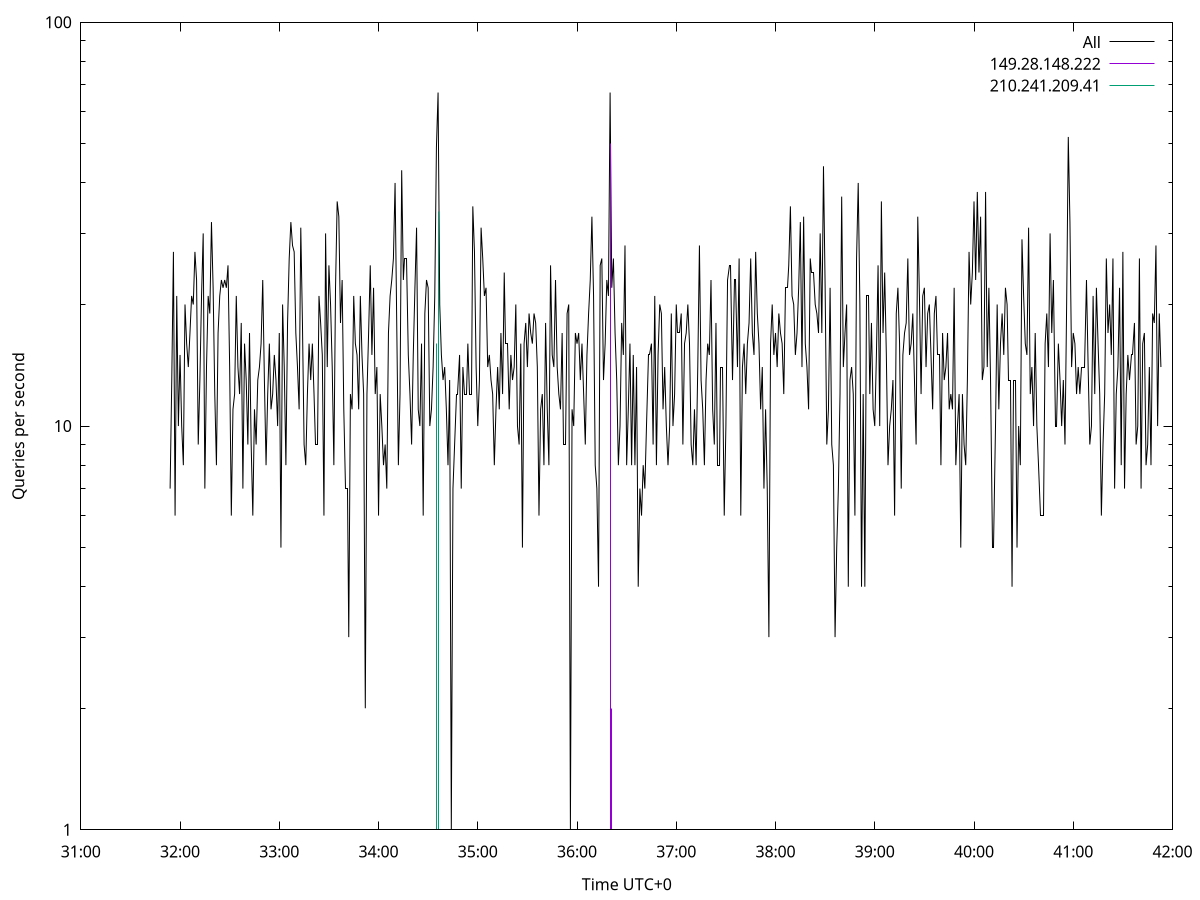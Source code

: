 set terminal pngcairo size 1024,768
set output 'Sun Jan  7 17:31:54 2024.png'
set ylabel 'Queries per second'
set xlabel 'Time UTC+0'
set xdata time
set timefmt "%s"
set log y
plot \
'-' using 1:2 linecolor 0 linetype 2 with lines title 'All', \
'-' using 1:2 linecolor 1 linetype 3 with impulses title "149.28.148.222", \
'-' using 1:2 linecolor 2 linetype 3 with impulses title "210.241.209.41"
1704623514 7
1704623515 13
1704623516 27
1704623517 6
1704623518 21
1704623519 10
1704623520 15
1704623521 10
1704623522 8
1704623523 20
1704623524 16
1704623525 14
1704623526 17
1704623527 21
1704623528 20
1704623529 27
1704623530 23
1704623531 9
1704623532 13
1704623533 21
1704623534 30
1704623535 7
1704623536 14
1704623537 21
1704623538 19
1704623539 32
1704623540 22
1704623541 12
1704623542 8
1704623543 17
1704623544 21
1704623545 23
1704623546 22
1704623547 23
1704623548 22
1704623549 25
1704623550 14
1704623551 6
1704623552 11
1704623553 12
1704623554 21
1704623555 14
1704623556 12
1704623557 18
1704623558 7
1704623559 16
1704623560 13
1704623561 9
1704623562 17
1704623563 9
1704623564 6
1704623565 11
1704623566 9
1704623567 13
1704623568 14
1704623569 16
1704623570 23
1704623571 13
1704623572 8
1704623573 12
1704623574 16
1704623575 11
1704623576 12
1704623577 15
1704623578 13
1704623579 10
1704623580 17
1704623581 5
1704623582 20
1704623583 14
1704623584 8
1704623585 18
1704623586 26
1704623587 32
1704623588 28
1704623589 27
1704623590 17
1704623591 14
1704623592 11
1704623593 31
1704623594 18
1704623595 9
1704623596 8
1704623597 12
1704623598 16
1704623599 13
1704623600 16
1704623601 12
1704623602 9
1704623603 9
1704623604 21
1704623605 18
1704623606 15
1704623607 6
1704623608 30
1704623609 14
1704623610 25
1704623611 20
1704623612 14
1704623613 8
1704623614 22
1704623615 36
1704623616 33
1704623617 18
1704623618 23
1704623619 11
1704623620 7
1704623621 7
1704623622 3
1704623623 12
1704623624 11
1704623625 21
1704623626 16
1704623627 15
1704623628 11
1704623629 21
1704623630 15
1704623631 12
1704623632 2
1704623633 12
1704623634 17
1704623635 25
1704623636 15
1704623637 22
1704623638 12
1704623639 14
1704623640 6
1704623641 12
1704623642 10
1704623643 8
1704623644 9
1704623645 7
1704623646 17
1704623647 21
1704623648 23
1704623649 26
1704623650 40
1704623651 18
1704623652 8
1704623653 12
1704623654 43
1704623655 23
1704623656 26
1704623657 26
1704623658 15
1704623659 12
1704623660 9
1704623661 15
1704623662 22
1704623663 31
1704623664 11
1704623665 10
1704623666 16
1704623667 6
1704623668 19
1704623669 23
1704623670 22
1704623671 10
1704623672 11
1704623673 14
1704623674 21
1704623675 49
1704623676 67
1704623677 20
1704623678 15
1704623679 13
1704623680 14
1704623681 11
1704623682 8
1704623683 13
1704623684 1
1704623685 7
1704623686 9
1704623687 12
1704623688 12
1704623689 15
1704623690 7
1704623691 14
1704623692 12
1704623693 12
1704623694 16
1704623695 12
1704623696 12
1704623697 35
1704623698 27
1704623699 14
1704623700 10
1704623701 13
1704623702 31
1704623703 26
1704623704 21
1704623705 22
1704623706 14
1704623707 15
1704623708 13
1704623709 12
1704623710 8
1704623711 11
1704623712 14
1704623713 11
1704623714 17
1704623715 12
1704623716 24
1704623717 16
1704623718 16
1704623719 11
1704623720 15
1704623721 13
1704623722 14
1704623723 20
1704623724 10
1704623725 9
1704623726 16
1704623727 5
1704623728 16
1704623729 18
1704623730 14
1704623731 19
1704623732 17
1704623733 16
1704623734 19
1704623735 18
1704623736 14
1704623737 6
1704623738 11
1704623739 12
1704623740 8
1704623741 18
1704623742 11
1704623743 8
1704623744 25
1704623745 15
1704623746 14
1704623747 23
1704623748 14
1704623749 12
1704623750 11
1704623751 17
1704623752 9
1704623753 9
1704623754 19
1704623755 20
1704623756 1
1704623757 11
1704623758 10
1704623759 17
1704623760 16
1704623761 17
1704623762 13
1704623763 16
1704623764 12
1704623765 9
1704623766 15
1704623767 19
1704623768 23
1704623769 33
1704623770 21
1704623771 8
1704623772 7
1704623773 4
1704623774 25
1704623775 26
1704623776 13
1704623777 16
1704623778 23
1704623779 21
1704623780 67
1704623781 22
1704623782 26
1704623783 17
1704623784 13
1704623785 8
1704623786 10
1704623787 18
1704623788 15
1704623789 28
1704623790 8
1704623791 11
1704623792 16
1704623793 8
1704623794 15
1704623795 8
1704623796 14
1704623797 4
1704623798 7
1704623799 6
1704623800 8
1704623801 7
1704623802 10
1704623803 15
1704623804 15
1704623805 16
1704623806 9
1704623807 21
1704623808 8
1704623809 15
1704623810 20
1704623811 19
1704623812 11
1704623813 14
1704623814 10
1704623815 8
1704623816 10
1704623817 19
1704623818 10
1704623819 12
1704623820 20
1704623821 17
1704623822 17
1704623823 19
1704623824 9
1704623825 16
1704623826 17
1704623827 20
1704623828 16
1704623829 9
1704623830 8
1704623831 11
1704623832 8
1704623833 14
1704623834 28
1704623835 13
1704623836 11
1704623837 8
1704623838 13
1704623839 16
1704623840 15
1704623841 23
1704623842 11
1704623843 9
1704623844 18
1704623845 8
1704623846 8
1704623847 14
1704623848 14
1704623849 6
1704623850 10
1704623851 23
1704623852 25
1704623853 25
1704623854 13
1704623855 23
1704623856 23
1704623857 14
1704623858 26
1704623859 6
1704623860 14
1704623861 16
1704623862 12
1704623863 16
1704623864 18
1704623865 26
1704623866 17
1704623867 15
1704623868 27
1704623869 19
1704623870 16
1704623871 11
1704623872 14
1704623873 7
1704623874 11
1704623875 7
1704623876 3
1704623877 16
1704623878 20
1704623879 15
1704623880 17
1704623881 14
1704623882 19
1704623883 17
1704623884 16
1704623885 12
1704623886 22
1704623887 22
1704623888 25
1704623889 35
1704623890 21
1704623891 20
1704623892 15
1704623893 17
1704623894 22
1704623895 32
1704623896 14
1704623897 33
1704623898 16
1704623899 14
1704623900 11
1704623901 26
1704623902 24
1704623903 24
1704623904 20
1704623905 19
1704623906 17
1704623907 30
1704623908 17
1704623909 44
1704623910 22
1704623911 9
1704623912 11
1704623913 22
1704623914 9
1704623915 8
1704623916 3
1704623917 5
1704623918 7
1704623919 12
1704623920 37
1704623921 14
1704623922 17
1704623923 20
1704623924 4
1704623925 13
1704623926 14
1704623927 12
1704623928 6
1704623929 26
1704623930 40
1704623931 20
1704623932 4
1704623933 12
1704623934 4
1704623935 21
1704623936 21
1704623937 12
1704623938 18
1704623939 11
1704623940 10
1704623941 15
1704623942 25
1704623943 10
1704623944 36
1704623945 17
1704623946 24
1704623947 15
1704623948 8
1704623949 10
1704623950 11
1704623951 13
1704623952 6
1704623953 19
1704623954 22
1704623955 16
1704623956 7
1704623957 15
1704623958 17
1704623959 18
1704623960 26
1704623961 15
1704623962 16
1704623963 19
1704623964 13
1704623965 9
1704623966 33
1704623967 21
1704623968 12
1704623969 21
1704623970 22
1704623971 14
1704623972 19
1704623973 20
1704623974 15
1704623975 11
1704623976 19
1704623977 21
1704623978 15
1704623979 15
1704623980 8
1704623981 17
1704623982 13
1704623983 14
1704623984 17
1704623985 11
1704623986 12
1704623987 11
1704623988 22
1704623989 8
1704623990 10
1704623991 12
1704623992 5
1704623993 12
1704623994 9
1704623995 8
1704623996 13
1704623997 27
1704623998 20
1704623999 24
1704624000 36
1704624001 23
1704624002 38
1704624003 24
1704624004 33
1704624005 13
1704624006 14
1704624007 38
1704624008 14
1704624009 22
1704624010 13
1704624011 5
1704624012 5
1704624013 10
1704624014 20
1704624015 11
1704624016 16
1704624017 19
1704624018 15
1704624019 22
1704624020 20
1704624021 13
1704624022 13
1704624023 4
1704624024 13
1704624025 13
1704624026 5
1704624027 10
1704624028 8
1704624029 29
1704624030 21
1704624031 16
1704624032 15
1704624033 31
1704624034 12
1704624035 14
1704624036 10
1704624037 17
1704624038 10
1704624039 8
1704624040 6
1704624041 6
1704624042 6
1704624043 16
1704624044 19
1704624045 14
1704624046 30
1704624047 17
1704624048 23
1704624049 10
1704624050 10
1704624051 16
1704624052 13
1704624053 10
1704624054 13
1704624055 9
1704624056 20
1704624057 52
1704624058 32
1704624059 14
1704624060 17
1704624061 16
1704624062 12
1704624063 14
1704624064 12
1704624065 14
1704624066 14
1704624067 14
1704624068 23
1704624069 14
1704624070 9
1704624071 10
1704624072 21
1704624073 12
1704624074 22
1704624075 16
1704624076 12
1704624077 6
1704624078 9
1704624079 12
1704624080 26
1704624081 17
1704624082 20
1704624083 15
1704624084 26
1704624085 7
1704624086 12
1704624087 14
1704624088 22
1704624089 8
1704624090 27
1704624091 7
1704624092 12
1704624093 15
1704624094 13
1704624095 15
1704624096 15
1704624097 18
1704624098 9
1704624099 10
1704624100 26
1704624101 7
1704624102 16
1704624103 17
1704624104 8
1704624105 9
1704624106 14
1704624107 8
1704624108 19
1704624109 18
1704624110 28
1704624111 10
1704624112 19
1704624113 14

e
1704623780 50
1704623781 2

e
1704623675 16
1704623676 34

e
